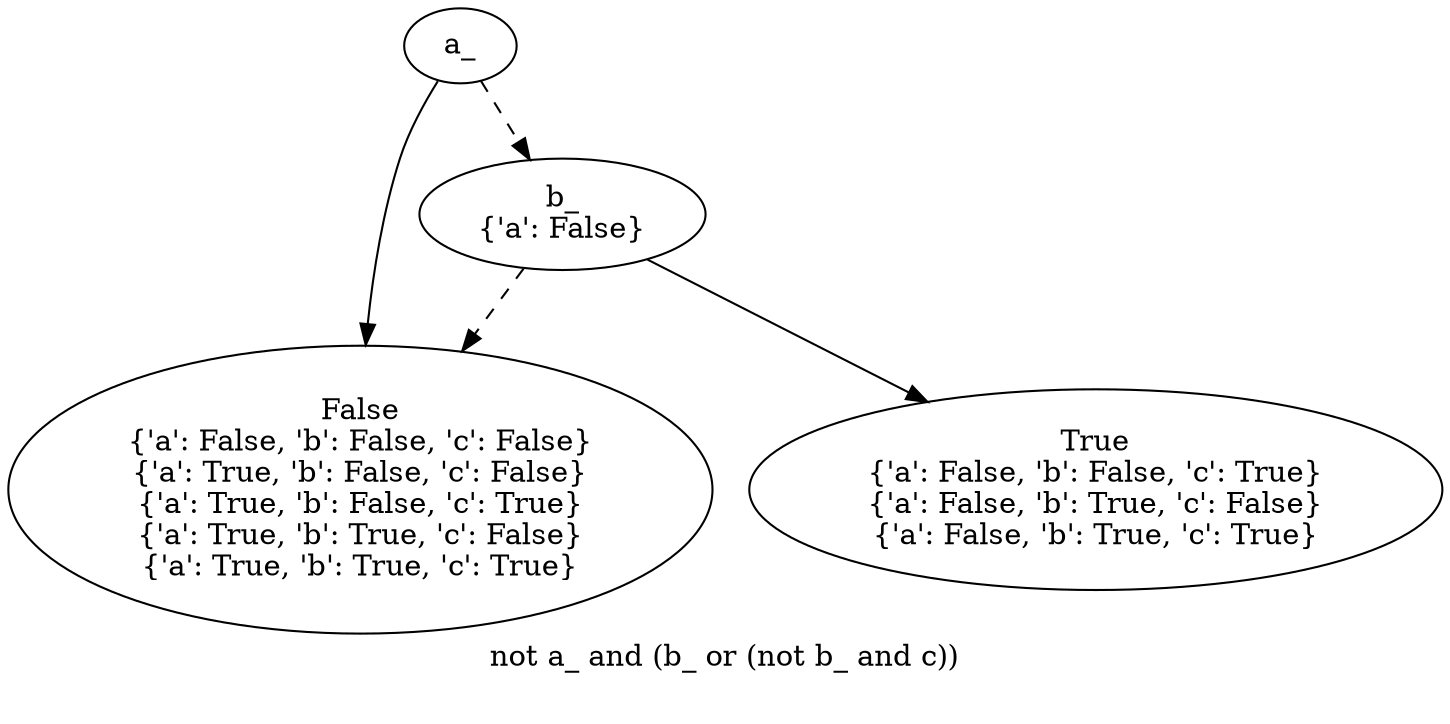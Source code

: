 digraph{
label="not a_ and (b_ or (not b_ and c))\n\n"
2643642591088[label=a_]2643642591904[label="b_
{'a': False}"]
2643642591088 -> 2643642591904[style=dashed label="" fontcolor = gray]
2643642591184[label="False
{'a': False, 'b': False, 'c': False}
{'a': True, 'b': False, 'c': False}
{'a': True, 'b': False, 'c': True}
{'a': True, 'b': True, 'c': False}
{'a': True, 'b': True, 'c': True}"]
2643642591904 -> 2643642591184[style=dashed label="" fontcolor = gray]
2643642591760[label="True
{'a': False, 'b': False, 'c': True}
{'a': False, 'b': True, 'c': False}
{'a': False, 'b': True, 'c': True}"]
2643642591904 -> 2643642591760 [label="" fontcolor = gray]
2643642591184[label="False
{'a': False, 'b': False, 'c': False}
{'a': True, 'b': False, 'c': False}
{'a': True, 'b': False, 'c': True}
{'a': True, 'b': True, 'c': False}
{'a': True, 'b': True, 'c': True}"]
2643642591088 -> 2643642591184 [label="" fontcolor = gray]
}